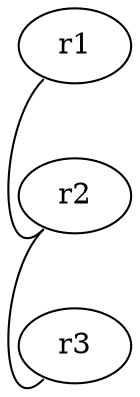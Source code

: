 graph vx {
 "r1" [function="leaf" os="CumulusCommunity/cumulus-vx" version="3.5.3" memory="1024" config="./helper_scripts/extra_switch_config.sh" mgmt_ip="192.168.200.1"]
 "r2" [function="leaf" os="CumulusCommunity/cumulus-vx" version="3.5.3" memory="1024" config="./helper_scripts/extra_switch_config.sh" mgmt_ip="192.168.200.2"]
 "r3" [function="leaf" os="CumulusCommunity/cumulus-vx" version="3.5.3" memory="1024" config="./helper_scripts/extra_switch_config.sh" mgmt_ip="192.168.200.3"]

 "r1":"swp1" -- "r2":"swp1"
 "r2":"swp2" -- "r3":"swp2"
}
